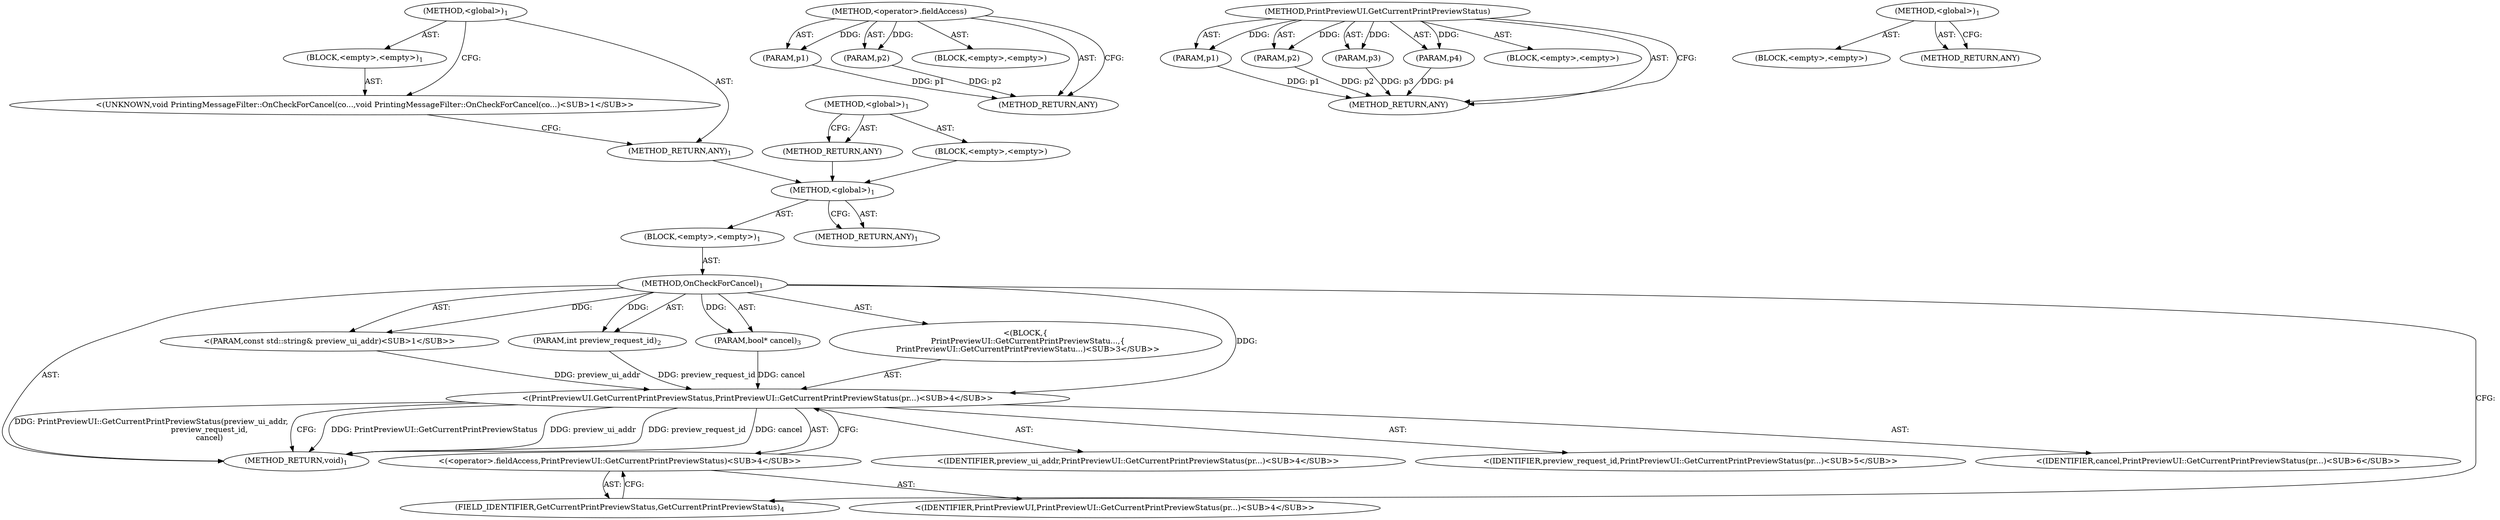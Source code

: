 digraph "&lt;global&gt;" {
vulnerable_6 [label=<(METHOD,&lt;global&gt;)<SUB>1</SUB>>];
vulnerable_7 [label=<(BLOCK,&lt;empty&gt;,&lt;empty&gt;)<SUB>1</SUB>>];
vulnerable_8 [label=<(METHOD,OnCheckForCancel)<SUB>1</SUB>>];
vulnerable_9 [label="<(PARAM,const std::string&amp; preview_ui_addr)<SUB>1</SUB>>"];
vulnerable_10 [label=<(PARAM,int preview_request_id)<SUB>2</SUB>>];
vulnerable_11 [label=<(PARAM,bool* cancel)<SUB>3</SUB>>];
vulnerable_12 [label="<(BLOCK,{
  PrintPreviewUI::GetCurrentPrintPreviewStatu...,{
  PrintPreviewUI::GetCurrentPrintPreviewStatu...)<SUB>3</SUB>>"];
vulnerable_13 [label="<(PrintPreviewUI.GetCurrentPrintPreviewStatus,PrintPreviewUI::GetCurrentPrintPreviewStatus(pr...)<SUB>4</SUB>>"];
vulnerable_14 [label="<(&lt;operator&gt;.fieldAccess,PrintPreviewUI::GetCurrentPrintPreviewStatus)<SUB>4</SUB>>"];
vulnerable_15 [label="<(IDENTIFIER,PrintPreviewUI,PrintPreviewUI::GetCurrentPrintPreviewStatus(pr...)<SUB>4</SUB>>"];
vulnerable_16 [label=<(FIELD_IDENTIFIER,GetCurrentPrintPreviewStatus,GetCurrentPrintPreviewStatus)<SUB>4</SUB>>];
vulnerable_17 [label="<(IDENTIFIER,preview_ui_addr,PrintPreviewUI::GetCurrentPrintPreviewStatus(pr...)<SUB>4</SUB>>"];
vulnerable_18 [label="<(IDENTIFIER,preview_request_id,PrintPreviewUI::GetCurrentPrintPreviewStatus(pr...)<SUB>5</SUB>>"];
vulnerable_19 [label="<(IDENTIFIER,cancel,PrintPreviewUI::GetCurrentPrintPreviewStatus(pr...)<SUB>6</SUB>>"];
vulnerable_20 [label=<(METHOD_RETURN,void)<SUB>1</SUB>>];
vulnerable_22 [label=<(METHOD_RETURN,ANY)<SUB>1</SUB>>];
vulnerable_48 [label=<(METHOD,&lt;operator&gt;.fieldAccess)>];
vulnerable_49 [label=<(PARAM,p1)>];
vulnerable_50 [label=<(PARAM,p2)>];
vulnerable_51 [label=<(BLOCK,&lt;empty&gt;,&lt;empty&gt;)>];
vulnerable_52 [label=<(METHOD_RETURN,ANY)>];
vulnerable_41 [label=<(METHOD,PrintPreviewUI.GetCurrentPrintPreviewStatus)>];
vulnerable_42 [label=<(PARAM,p1)>];
vulnerable_43 [label=<(PARAM,p2)>];
vulnerable_44 [label=<(PARAM,p3)>];
vulnerable_45 [label=<(PARAM,p4)>];
vulnerable_46 [label=<(BLOCK,&lt;empty&gt;,&lt;empty&gt;)>];
vulnerable_47 [label=<(METHOD_RETURN,ANY)>];
vulnerable_35 [label=<(METHOD,&lt;global&gt;)<SUB>1</SUB>>];
vulnerable_36 [label=<(BLOCK,&lt;empty&gt;,&lt;empty&gt;)>];
vulnerable_37 [label=<(METHOD_RETURN,ANY)>];
fixed_6 [label=<(METHOD,&lt;global&gt;)<SUB>1</SUB>>];
fixed_7 [label=<(BLOCK,&lt;empty&gt;,&lt;empty&gt;)<SUB>1</SUB>>];
fixed_8 [label="<(UNKNOWN,void PrintingMessageFilter::OnCheckForCancel(co...,void PrintingMessageFilter::OnCheckForCancel(co...)<SUB>1</SUB>>"];
fixed_9 [label=<(METHOD_RETURN,ANY)<SUB>1</SUB>>];
fixed_14 [label=<(METHOD,&lt;global&gt;)<SUB>1</SUB>>];
fixed_15 [label=<(BLOCK,&lt;empty&gt;,&lt;empty&gt;)>];
fixed_16 [label=<(METHOD_RETURN,ANY)>];
vulnerable_6 -> vulnerable_7  [key=0, label="AST: "];
vulnerable_6 -> vulnerable_22  [key=0, label="AST: "];
vulnerable_6 -> vulnerable_22  [key=1, label="CFG: "];
vulnerable_7 -> vulnerable_8  [key=0, label="AST: "];
vulnerable_8 -> vulnerable_9  [key=0, label="AST: "];
vulnerable_8 -> vulnerable_9  [key=1, label="DDG: "];
vulnerable_8 -> vulnerable_10  [key=0, label="AST: "];
vulnerable_8 -> vulnerable_10  [key=1, label="DDG: "];
vulnerable_8 -> vulnerable_11  [key=0, label="AST: "];
vulnerable_8 -> vulnerable_11  [key=1, label="DDG: "];
vulnerable_8 -> vulnerable_12  [key=0, label="AST: "];
vulnerable_8 -> vulnerable_20  [key=0, label="AST: "];
vulnerable_8 -> vulnerable_16  [key=0, label="CFG: "];
vulnerable_8 -> vulnerable_13  [key=0, label="DDG: "];
vulnerable_9 -> vulnerable_13  [key=0, label="DDG: preview_ui_addr"];
vulnerable_10 -> vulnerable_13  [key=0, label="DDG: preview_request_id"];
vulnerable_11 -> vulnerable_13  [key=0, label="DDG: cancel"];
vulnerable_12 -> vulnerable_13  [key=0, label="AST: "];
vulnerable_13 -> vulnerable_14  [key=0, label="AST: "];
vulnerable_13 -> vulnerable_17  [key=0, label="AST: "];
vulnerable_13 -> vulnerable_18  [key=0, label="AST: "];
vulnerable_13 -> vulnerable_19  [key=0, label="AST: "];
vulnerable_13 -> vulnerable_20  [key=0, label="CFG: "];
vulnerable_13 -> vulnerable_20  [key=1, label="DDG: PrintPreviewUI::GetCurrentPrintPreviewStatus"];
vulnerable_13 -> vulnerable_20  [key=2, label="DDG: preview_ui_addr"];
vulnerable_13 -> vulnerable_20  [key=3, label="DDG: preview_request_id"];
vulnerable_13 -> vulnerable_20  [key=4, label="DDG: cancel"];
vulnerable_13 -> vulnerable_20  [key=5, label="DDG: PrintPreviewUI::GetCurrentPrintPreviewStatus(preview_ui_addr,
                                                preview_request_id,
                                                cancel)"];
vulnerable_14 -> vulnerable_15  [key=0, label="AST: "];
vulnerable_14 -> vulnerable_16  [key=0, label="AST: "];
vulnerable_14 -> vulnerable_13  [key=0, label="CFG: "];
vulnerable_16 -> vulnerable_14  [key=0, label="CFG: "];
vulnerable_48 -> vulnerable_49  [key=0, label="AST: "];
vulnerable_48 -> vulnerable_49  [key=1, label="DDG: "];
vulnerable_48 -> vulnerable_51  [key=0, label="AST: "];
vulnerable_48 -> vulnerable_50  [key=0, label="AST: "];
vulnerable_48 -> vulnerable_50  [key=1, label="DDG: "];
vulnerable_48 -> vulnerable_52  [key=0, label="AST: "];
vulnerable_48 -> vulnerable_52  [key=1, label="CFG: "];
vulnerable_49 -> vulnerable_52  [key=0, label="DDG: p1"];
vulnerable_50 -> vulnerable_52  [key=0, label="DDG: p2"];
vulnerable_41 -> vulnerable_42  [key=0, label="AST: "];
vulnerable_41 -> vulnerable_42  [key=1, label="DDG: "];
vulnerable_41 -> vulnerable_46  [key=0, label="AST: "];
vulnerable_41 -> vulnerable_43  [key=0, label="AST: "];
vulnerable_41 -> vulnerable_43  [key=1, label="DDG: "];
vulnerable_41 -> vulnerable_47  [key=0, label="AST: "];
vulnerable_41 -> vulnerable_47  [key=1, label="CFG: "];
vulnerable_41 -> vulnerable_44  [key=0, label="AST: "];
vulnerable_41 -> vulnerable_44  [key=1, label="DDG: "];
vulnerable_41 -> vulnerable_45  [key=0, label="AST: "];
vulnerable_41 -> vulnerable_45  [key=1, label="DDG: "];
vulnerable_42 -> vulnerable_47  [key=0, label="DDG: p1"];
vulnerable_43 -> vulnerable_47  [key=0, label="DDG: p2"];
vulnerable_44 -> vulnerable_47  [key=0, label="DDG: p3"];
vulnerable_45 -> vulnerable_47  [key=0, label="DDG: p4"];
vulnerable_35 -> vulnerable_36  [key=0, label="AST: "];
vulnerable_35 -> vulnerable_37  [key=0, label="AST: "];
vulnerable_35 -> vulnerable_37  [key=1, label="CFG: "];
fixed_6 -> fixed_7  [key=0, label="AST: "];
fixed_6 -> fixed_9  [key=0, label="AST: "];
fixed_6 -> fixed_8  [key=0, label="CFG: "];
fixed_7 -> fixed_8  [key=0, label="AST: "];
fixed_8 -> fixed_9  [key=0, label="CFG: "];
fixed_9 -> vulnerable_6  [key=0];
fixed_14 -> fixed_15  [key=0, label="AST: "];
fixed_14 -> fixed_16  [key=0, label="AST: "];
fixed_14 -> fixed_16  [key=1, label="CFG: "];
fixed_15 -> vulnerable_6  [key=0];
fixed_16 -> vulnerable_6  [key=0];
}
